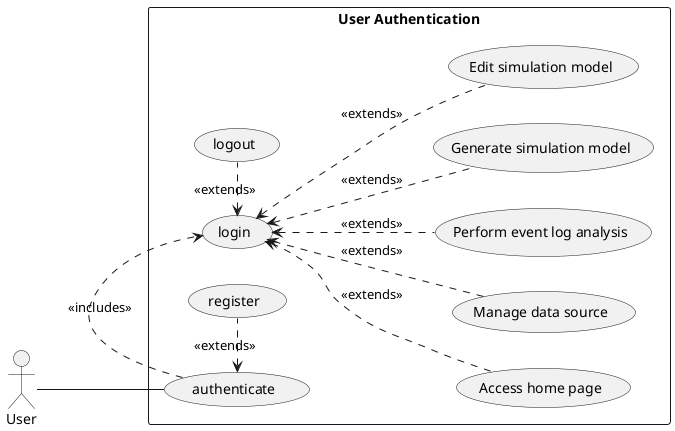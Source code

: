 @startuml "User Authentication"
left to right direction

actor :User: as user
rectangle "User Authentication" {
  ' User needs to be authenticated
  user -- (authenticate)
  (authenticate) .> (login) : <<includes>>
  (authenticate) <. (register) : <<extends>>

  ' Features that are available after user authenticate themselves
  (login) <.. (Access home page) : <<extends>>
  (login) <.. (Manage data source) : <<extends>>
  (login) <.. (Perform event log analysis) : <<extends>>
  (login) <.. (Generate simulation model) : <<extends>>
  (login) <.. (Edit simulation model) : <<extends>>
  (login) <.  (logout) : <<extends>>
}
@enduml
